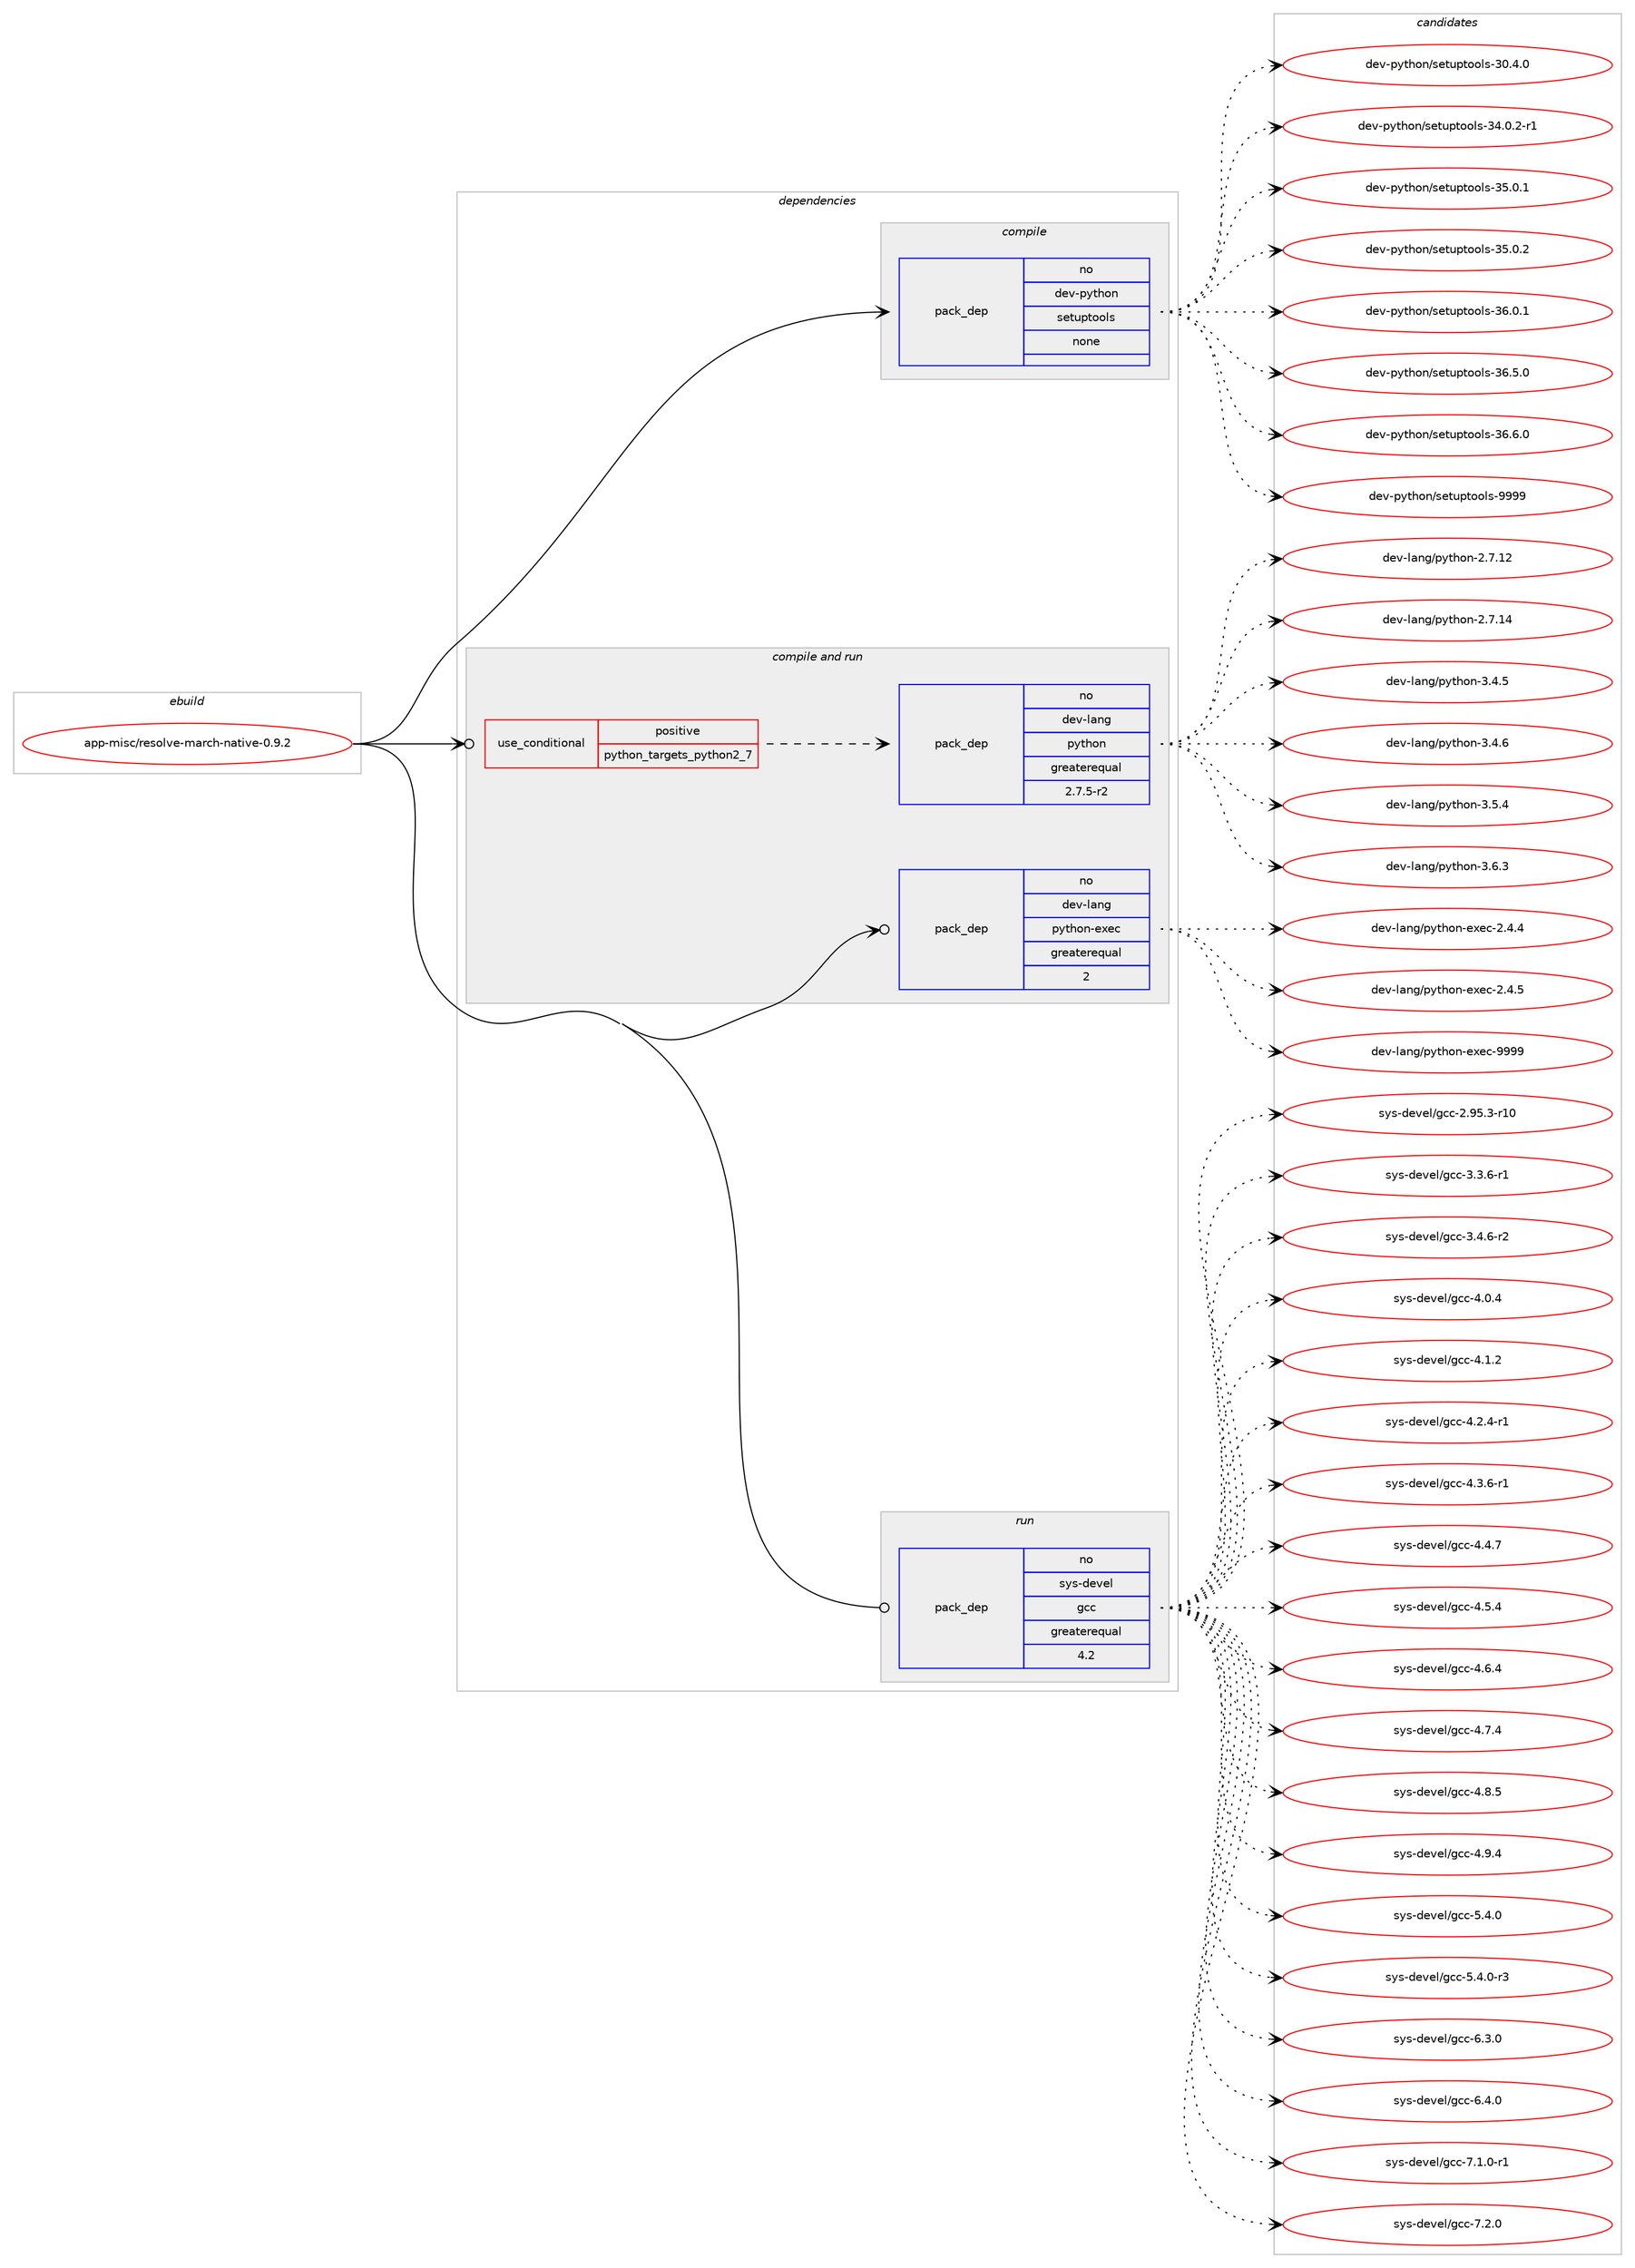 digraph prolog {

# *************
# Graph options
# *************

newrank=true;
concentrate=true;
compound=true;
graph [rankdir=LR,fontname=Helvetica,fontsize=10,ranksep=1.5];#, ranksep=2.5, nodesep=0.2];
edge  [arrowhead=vee];
node  [fontname=Helvetica,fontsize=10];

# **********
# The ebuild
# **********

subgraph cluster_leftcol {
color=gray;
rank=same;
label=<<i>ebuild</i>>;
id [label="app-misc/resolve-march-native-0.9.2", color=red, width=4, href="../app-misc/resolve-march-native-0.9.2.svg"];
}

# ****************
# The dependencies
# ****************

subgraph cluster_midcol {
color=gray;
label=<<i>dependencies</i>>;
subgraph cluster_compile {
fillcolor="#eeeeee";
style=filled;
label=<<i>compile</i>>;
subgraph pack34189 {
dependency47732 [label=<<TABLE BORDER="0" CELLBORDER="1" CELLSPACING="0" CELLPADDING="4" WIDTH="220"><TR><TD ROWSPAN="6" CELLPADDING="30">pack_dep</TD></TR><TR><TD WIDTH="110">no</TD></TR><TR><TD>dev-python</TD></TR><TR><TD>setuptools</TD></TR><TR><TD>none</TD></TR><TR><TD></TD></TR></TABLE>>, shape=none, color=blue];
}
id:e -> dependency47732:w [weight=20,style="solid",arrowhead="vee"];
}
subgraph cluster_compileandrun {
fillcolor="#eeeeee";
style=filled;
label=<<i>compile and run</i>>;
subgraph cond12752 {
dependency47733 [label=<<TABLE BORDER="0" CELLBORDER="1" CELLSPACING="0" CELLPADDING="4"><TR><TD ROWSPAN="3" CELLPADDING="10">use_conditional</TD></TR><TR><TD>positive</TD></TR><TR><TD>python_targets_python2_7</TD></TR></TABLE>>, shape=none, color=red];
subgraph pack34190 {
dependency47734 [label=<<TABLE BORDER="0" CELLBORDER="1" CELLSPACING="0" CELLPADDING="4" WIDTH="220"><TR><TD ROWSPAN="6" CELLPADDING="30">pack_dep</TD></TR><TR><TD WIDTH="110">no</TD></TR><TR><TD>dev-lang</TD></TR><TR><TD>python</TD></TR><TR><TD>greaterequal</TD></TR><TR><TD>2.7.5-r2</TD></TR></TABLE>>, shape=none, color=blue];
}
dependency47733:e -> dependency47734:w [weight=20,style="dashed",arrowhead="vee"];
}
id:e -> dependency47733:w [weight=20,style="solid",arrowhead="odotvee"];
subgraph pack34191 {
dependency47735 [label=<<TABLE BORDER="0" CELLBORDER="1" CELLSPACING="0" CELLPADDING="4" WIDTH="220"><TR><TD ROWSPAN="6" CELLPADDING="30">pack_dep</TD></TR><TR><TD WIDTH="110">no</TD></TR><TR><TD>dev-lang</TD></TR><TR><TD>python-exec</TD></TR><TR><TD>greaterequal</TD></TR><TR><TD>2</TD></TR></TABLE>>, shape=none, color=blue];
}
id:e -> dependency47735:w [weight=20,style="solid",arrowhead="odotvee"];
}
subgraph cluster_run {
fillcolor="#eeeeee";
style=filled;
label=<<i>run</i>>;
subgraph pack34192 {
dependency47736 [label=<<TABLE BORDER="0" CELLBORDER="1" CELLSPACING="0" CELLPADDING="4" WIDTH="220"><TR><TD ROWSPAN="6" CELLPADDING="30">pack_dep</TD></TR><TR><TD WIDTH="110">no</TD></TR><TR><TD>sys-devel</TD></TR><TR><TD>gcc</TD></TR><TR><TD>greaterequal</TD></TR><TR><TD>4.2</TD></TR></TABLE>>, shape=none, color=blue];
}
id:e -> dependency47736:w [weight=20,style="solid",arrowhead="odot"];
}
}

# **************
# The candidates
# **************

subgraph cluster_choices {
rank=same;
color=gray;
label=<<i>candidates</i>>;

subgraph choice34189 {
color=black;
nodesep=1;
choice100101118451121211161041111104711510111611711211611111110811545514846524648 [label="dev-python/setuptools-30.4.0", color=red, width=4,href="../dev-python/setuptools-30.4.0.svg"];
choice1001011184511212111610411111047115101116117112116111111108115455152464846504511449 [label="dev-python/setuptools-34.0.2-r1", color=red, width=4,href="../dev-python/setuptools-34.0.2-r1.svg"];
choice100101118451121211161041111104711510111611711211611111110811545515346484649 [label="dev-python/setuptools-35.0.1", color=red, width=4,href="../dev-python/setuptools-35.0.1.svg"];
choice100101118451121211161041111104711510111611711211611111110811545515346484650 [label="dev-python/setuptools-35.0.2", color=red, width=4,href="../dev-python/setuptools-35.0.2.svg"];
choice100101118451121211161041111104711510111611711211611111110811545515446484649 [label="dev-python/setuptools-36.0.1", color=red, width=4,href="../dev-python/setuptools-36.0.1.svg"];
choice100101118451121211161041111104711510111611711211611111110811545515446534648 [label="dev-python/setuptools-36.5.0", color=red, width=4,href="../dev-python/setuptools-36.5.0.svg"];
choice100101118451121211161041111104711510111611711211611111110811545515446544648 [label="dev-python/setuptools-36.6.0", color=red, width=4,href="../dev-python/setuptools-36.6.0.svg"];
choice10010111845112121116104111110471151011161171121161111111081154557575757 [label="dev-python/setuptools-9999", color=red, width=4,href="../dev-python/setuptools-9999.svg"];
dependency47732:e -> choice100101118451121211161041111104711510111611711211611111110811545514846524648:w [style=dotted,weight="100"];
dependency47732:e -> choice1001011184511212111610411111047115101116117112116111111108115455152464846504511449:w [style=dotted,weight="100"];
dependency47732:e -> choice100101118451121211161041111104711510111611711211611111110811545515346484649:w [style=dotted,weight="100"];
dependency47732:e -> choice100101118451121211161041111104711510111611711211611111110811545515346484650:w [style=dotted,weight="100"];
dependency47732:e -> choice100101118451121211161041111104711510111611711211611111110811545515446484649:w [style=dotted,weight="100"];
dependency47732:e -> choice100101118451121211161041111104711510111611711211611111110811545515446534648:w [style=dotted,weight="100"];
dependency47732:e -> choice100101118451121211161041111104711510111611711211611111110811545515446544648:w [style=dotted,weight="100"];
dependency47732:e -> choice10010111845112121116104111110471151011161171121161111111081154557575757:w [style=dotted,weight="100"];
}
subgraph choice34190 {
color=black;
nodesep=1;
choice10010111845108971101034711212111610411111045504655464950 [label="dev-lang/python-2.7.12", color=red, width=4,href="../dev-lang/python-2.7.12.svg"];
choice10010111845108971101034711212111610411111045504655464952 [label="dev-lang/python-2.7.14", color=red, width=4,href="../dev-lang/python-2.7.14.svg"];
choice100101118451089711010347112121116104111110455146524653 [label="dev-lang/python-3.4.5", color=red, width=4,href="../dev-lang/python-3.4.5.svg"];
choice100101118451089711010347112121116104111110455146524654 [label="dev-lang/python-3.4.6", color=red, width=4,href="../dev-lang/python-3.4.6.svg"];
choice100101118451089711010347112121116104111110455146534652 [label="dev-lang/python-3.5.4", color=red, width=4,href="../dev-lang/python-3.5.4.svg"];
choice100101118451089711010347112121116104111110455146544651 [label="dev-lang/python-3.6.3", color=red, width=4,href="../dev-lang/python-3.6.3.svg"];
dependency47734:e -> choice10010111845108971101034711212111610411111045504655464950:w [style=dotted,weight="100"];
dependency47734:e -> choice10010111845108971101034711212111610411111045504655464952:w [style=dotted,weight="100"];
dependency47734:e -> choice100101118451089711010347112121116104111110455146524653:w [style=dotted,weight="100"];
dependency47734:e -> choice100101118451089711010347112121116104111110455146524654:w [style=dotted,weight="100"];
dependency47734:e -> choice100101118451089711010347112121116104111110455146534652:w [style=dotted,weight="100"];
dependency47734:e -> choice100101118451089711010347112121116104111110455146544651:w [style=dotted,weight="100"];
}
subgraph choice34191 {
color=black;
nodesep=1;
choice1001011184510897110103471121211161041111104510112010199455046524652 [label="dev-lang/python-exec-2.4.4", color=red, width=4,href="../dev-lang/python-exec-2.4.4.svg"];
choice1001011184510897110103471121211161041111104510112010199455046524653 [label="dev-lang/python-exec-2.4.5", color=red, width=4,href="../dev-lang/python-exec-2.4.5.svg"];
choice10010111845108971101034711212111610411111045101120101994557575757 [label="dev-lang/python-exec-9999", color=red, width=4,href="../dev-lang/python-exec-9999.svg"];
dependency47735:e -> choice1001011184510897110103471121211161041111104510112010199455046524652:w [style=dotted,weight="100"];
dependency47735:e -> choice1001011184510897110103471121211161041111104510112010199455046524653:w [style=dotted,weight="100"];
dependency47735:e -> choice10010111845108971101034711212111610411111045101120101994557575757:w [style=dotted,weight="100"];
}
subgraph choice34192 {
color=black;
nodesep=1;
choice1151211154510010111810110847103999945504657534651451144948 [label="sys-devel/gcc-2.95.3-r10", color=red, width=4,href="../sys-devel/gcc-2.95.3-r10.svg"];
choice115121115451001011181011084710399994551465146544511449 [label="sys-devel/gcc-3.3.6-r1", color=red, width=4,href="../sys-devel/gcc-3.3.6-r1.svg"];
choice115121115451001011181011084710399994551465246544511450 [label="sys-devel/gcc-3.4.6-r2", color=red, width=4,href="../sys-devel/gcc-3.4.6-r2.svg"];
choice11512111545100101118101108471039999455246484652 [label="sys-devel/gcc-4.0.4", color=red, width=4,href="../sys-devel/gcc-4.0.4.svg"];
choice11512111545100101118101108471039999455246494650 [label="sys-devel/gcc-4.1.2", color=red, width=4,href="../sys-devel/gcc-4.1.2.svg"];
choice115121115451001011181011084710399994552465046524511449 [label="sys-devel/gcc-4.2.4-r1", color=red, width=4,href="../sys-devel/gcc-4.2.4-r1.svg"];
choice115121115451001011181011084710399994552465146544511449 [label="sys-devel/gcc-4.3.6-r1", color=red, width=4,href="../sys-devel/gcc-4.3.6-r1.svg"];
choice11512111545100101118101108471039999455246524655 [label="sys-devel/gcc-4.4.7", color=red, width=4,href="../sys-devel/gcc-4.4.7.svg"];
choice11512111545100101118101108471039999455246534652 [label="sys-devel/gcc-4.5.4", color=red, width=4,href="../sys-devel/gcc-4.5.4.svg"];
choice11512111545100101118101108471039999455246544652 [label="sys-devel/gcc-4.6.4", color=red, width=4,href="../sys-devel/gcc-4.6.4.svg"];
choice11512111545100101118101108471039999455246554652 [label="sys-devel/gcc-4.7.4", color=red, width=4,href="../sys-devel/gcc-4.7.4.svg"];
choice11512111545100101118101108471039999455246564653 [label="sys-devel/gcc-4.8.5", color=red, width=4,href="../sys-devel/gcc-4.8.5.svg"];
choice11512111545100101118101108471039999455246574652 [label="sys-devel/gcc-4.9.4", color=red, width=4,href="../sys-devel/gcc-4.9.4.svg"];
choice11512111545100101118101108471039999455346524648 [label="sys-devel/gcc-5.4.0", color=red, width=4,href="../sys-devel/gcc-5.4.0.svg"];
choice115121115451001011181011084710399994553465246484511451 [label="sys-devel/gcc-5.4.0-r3", color=red, width=4,href="../sys-devel/gcc-5.4.0-r3.svg"];
choice11512111545100101118101108471039999455446514648 [label="sys-devel/gcc-6.3.0", color=red, width=4,href="../sys-devel/gcc-6.3.0.svg"];
choice11512111545100101118101108471039999455446524648 [label="sys-devel/gcc-6.4.0", color=red, width=4,href="../sys-devel/gcc-6.4.0.svg"];
choice115121115451001011181011084710399994555464946484511449 [label="sys-devel/gcc-7.1.0-r1", color=red, width=4,href="../sys-devel/gcc-7.1.0-r1.svg"];
choice11512111545100101118101108471039999455546504648 [label="sys-devel/gcc-7.2.0", color=red, width=4,href="../sys-devel/gcc-7.2.0.svg"];
dependency47736:e -> choice1151211154510010111810110847103999945504657534651451144948:w [style=dotted,weight="100"];
dependency47736:e -> choice115121115451001011181011084710399994551465146544511449:w [style=dotted,weight="100"];
dependency47736:e -> choice115121115451001011181011084710399994551465246544511450:w [style=dotted,weight="100"];
dependency47736:e -> choice11512111545100101118101108471039999455246484652:w [style=dotted,weight="100"];
dependency47736:e -> choice11512111545100101118101108471039999455246494650:w [style=dotted,weight="100"];
dependency47736:e -> choice115121115451001011181011084710399994552465046524511449:w [style=dotted,weight="100"];
dependency47736:e -> choice115121115451001011181011084710399994552465146544511449:w [style=dotted,weight="100"];
dependency47736:e -> choice11512111545100101118101108471039999455246524655:w [style=dotted,weight="100"];
dependency47736:e -> choice11512111545100101118101108471039999455246534652:w [style=dotted,weight="100"];
dependency47736:e -> choice11512111545100101118101108471039999455246544652:w [style=dotted,weight="100"];
dependency47736:e -> choice11512111545100101118101108471039999455246554652:w [style=dotted,weight="100"];
dependency47736:e -> choice11512111545100101118101108471039999455246564653:w [style=dotted,weight="100"];
dependency47736:e -> choice11512111545100101118101108471039999455246574652:w [style=dotted,weight="100"];
dependency47736:e -> choice11512111545100101118101108471039999455346524648:w [style=dotted,weight="100"];
dependency47736:e -> choice115121115451001011181011084710399994553465246484511451:w [style=dotted,weight="100"];
dependency47736:e -> choice11512111545100101118101108471039999455446514648:w [style=dotted,weight="100"];
dependency47736:e -> choice11512111545100101118101108471039999455446524648:w [style=dotted,weight="100"];
dependency47736:e -> choice115121115451001011181011084710399994555464946484511449:w [style=dotted,weight="100"];
dependency47736:e -> choice11512111545100101118101108471039999455546504648:w [style=dotted,weight="100"];
}
}

}
